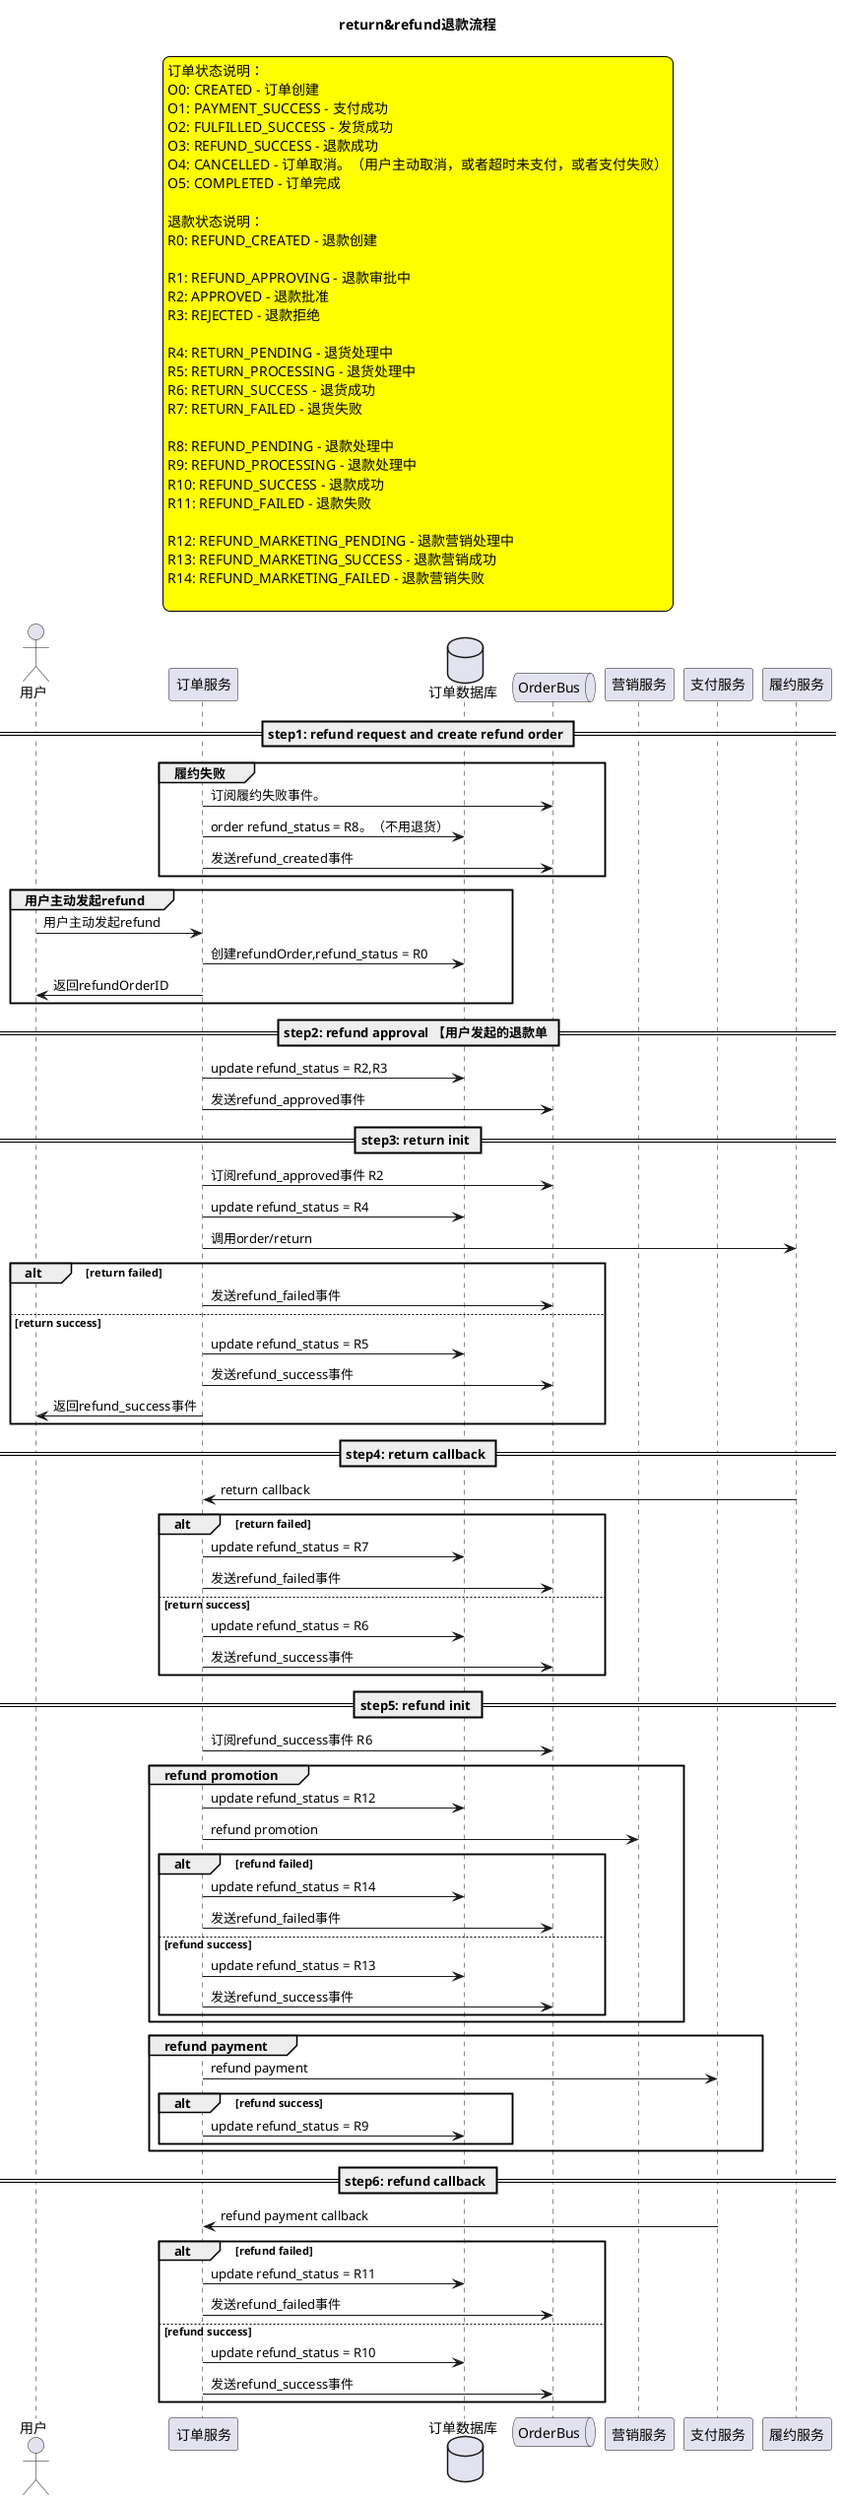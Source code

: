 @startuml
title return&refund退款流程


skinparam LegendBackgroundColor yellow

legend top
订单状态说明：
O0: CREATED - 订单创建
O1: PAYMENT_SUCCESS - 支付成功
O2: FULFILLED_SUCCESS - 发货成功
O3: REFUND_SUCCESS - 退款成功
O4: CANCELLED - 订单取消。（用户主动取消，或者超时未支付，或者支付失败）
O5: COMPLETED - 订单完成

退款状态说明：
R0: REFUND_CREATED - 退款创建

R1: REFUND_APPROVING - 退款审批中
R2: APPROVED - 退款批准
R3: REJECTED - 退款拒绝

R4: RETURN_PENDING - 退货处理中
R5: RETURN_PROCESSING - 退货处理中
R6: RETURN_SUCCESS - 退货成功
R7: RETURN_FAILED - 退货失败

R8: REFUND_PENDING - 退款处理中
R9: REFUND_PROCESSING - 退款处理中
R10: REFUND_SUCCESS - 退款成功
R11: REFUND_FAILED - 退款失败

R12: REFUND_MARKETING_PENDING - 退款营销处理中
R13: REFUND_MARKETING_SUCCESS - 退款营销成功
R14: REFUND_MARKETING_FAILED - 退款营销失败

end legend

actor "用户" as User
participant "订单服务" as OrderService
database "订单数据库" as OrderDB
queue "OrderBus" as OrderBus
participant "营销服务" as MarketingService
participant "支付服务" as PaymentService
participant "履约服务" as FulfillmentService


== step1: refund request and create refund order ==
group 履约失败
    OrderBus <- OrderService: 订阅履约失败事件。
    OrderService -> OrderDB: order refund_status = R8。（不用退货）
    OrderService -> OrderBus: 发送refund_created事件
end
group 用户主动发起refund
    User -> OrderService: 用户主动发起refund
    OrderService -> OrderDB: 创建refundOrder,refund_status = R0
    OrderService -> User: 返回refundOrderID
end

== step2: refund approval 【用户发起的退款单 ==
OrderService -> OrderDB: update refund_status = R2,R3
OrderService -> OrderBus: 发送refund_approved事件


== step3: return init == 
OrderService -> OrderBus: 订阅refund_approved事件 R2
OrderService -> OrderDB: update refund_status = R4
OrderService -> FulfillmentService: 调用order/return
alt return failed
    OrderService -> OrderBus: 发送refund_failed事件
else return success
    OrderService -> OrderDB: update refund_status = R5
    OrderService -> OrderBus: 发送refund_success事件
    OrderService -> User: 返回refund_success事件
end

== step4: return callback ==
OrderService <- FulfillmentService: return callback
alt return failed
    OrderService -> OrderDB: update refund_status = R7
    OrderService -> OrderBus: 发送refund_failed事件
else return success
    OrderService -> OrderDB: update refund_status = R6
    OrderService -> OrderBus: 发送refund_success事件
end

== step5: refund init ==
OrderService -> OrderBus: 订阅refund_success事件 R6
group refund promotion
    OrderService -> OrderDB: update refund_status = R12
    OrderService -> MarketingService: refund promotion
    alt refund failed
        OrderService -> OrderDB: update refund_status = R14
        OrderService -> OrderBus: 发送refund_failed事件
    else refund success
        OrderService -> OrderDB: update refund_status = R13
        OrderService -> OrderBus: 发送refund_success事件
    end
end

group refund payment
    OrderService -> PaymentService: refund payment
    alt refund success
        OrderService -> OrderDB: update refund_status = R9
    end
end


== step6: refund callback ==
OrderService <- PaymentService: refund payment callback
alt refund failed
    OrderService -> OrderDB: update refund_status = R11
    OrderService -> OrderBus: 发送refund_failed事件
else refund success
    OrderService -> OrderDB: update refund_status = R10
    OrderService -> OrderBus: 发送refund_success事件    
end

@enduml
